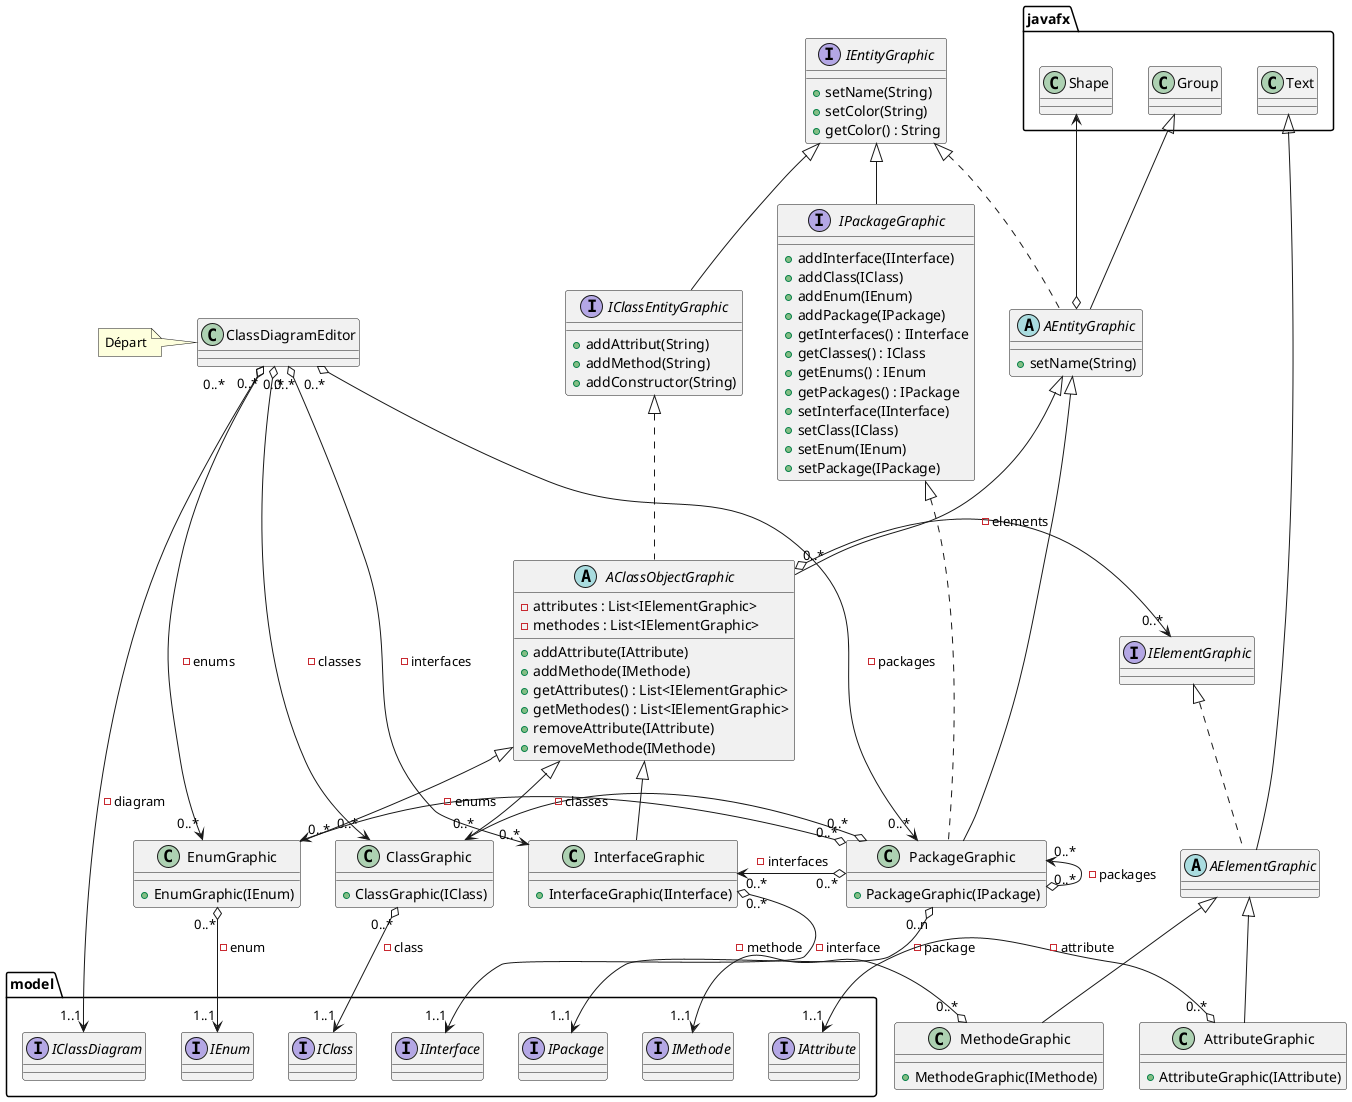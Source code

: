 @startuml


        class ClassDiagramEditor
        note left {
            Départ
        }
        interface IEntityGraphic
        class ClassGraphic
        class InterfaceGraphic
        class EnumGraphic
        abstract AClassObjectGraphic

        interface IPackageGraphic
        class PackageGraphic


        class AttributeGraphic
        class MethodeGraphic
    
    
    interface IClassEntityGraphic
    abstract AEntityGraphic
    interface IElementGraphic
    abstract AElementGraphic



package javafx {
    class Text
    class Shape
    class Group
}

package model {
    interface IAttribute
    interface IMethode
    interface IClassDiagram
    interface IClass
    interface IInterface
    interface IClass
    interface IEnum
    interface IPackage
}

'-----------------------------
'---------DEFINITIONS
'----------------------------- 

interface IClassEntityGraphic {
    + addAttribut(String)
    + addMethod(String)
    + addConstructor(String)
}

abstract AClassObjectGraphic {
    - attributes : List<IElementGraphic>
    - methodes : List<IElementGraphic>
    + addAttribute(IAttribute) 
    + addMethode(IMethode) 
    + getAttributes() : List<IElementGraphic>
    + getMethodes() : List<IElementGraphic>
    + removeAttribute(IAttribute)
    + removeMethode(IMethode)
}

class ClassGraphic {
    + ClassGraphic(IClass)
}

class InterfaceGraphic {
    + InterfaceGraphic(IInterface)
}

class EnumGraphic {
    + EnumGraphic(IEnum)
}

interface IPackageGraphic {
    + addInterface(IInterface)
    + addClass(IClass)
    + addEnum(IEnum)
    + addPackage(IPackage)
    + getInterfaces() : IInterface
    + getClasses() : IClass
    + getEnums() : IEnum
    + getPackages() : IPackage
    + setInterface(IInterface)
    + setClass(IClass)
    + setEnum(IEnum)
    + setPackage(IPackage)
}

interface IEntityGraphic {
     + setName(String)
     + setColor(String)
     + getColor() : String
}

abstract AEntityGraphic {
     + setName(String)
}

interface IElementGraphic {
     
}

class AttributeGraphic {
    + AttributeGraphic(IAttribute)
}

class MethodeGraphic {
    + MethodeGraphic(IMethode)
}


class PackageGraphic {
    + PackageGraphic(IPackage)
}

'-----------------------------
'---------RELATIONS
'-----------------------------

ClassDiagramEditor "0..*" o--> "1..1" IClassDiagram : -diagram

ClassDiagramEditor "0..*" o---> "0..*" ClassGraphic : -classes
ClassDiagramEditor "0..*" o---> "0..*" InterfaceGraphic : -interfaces
ClassDiagramEditor "0..*" o---> "0..*" EnumGraphic : -enums
ClassDiagramEditor "0..*" o---> "0..*" PackageGraphic : -packages

IEntityGraphic <|-- IClassEntityGraphic
IEntityGraphic <|.. AEntityGraphic
IClassEntityGraphic <|.. AClassObjectGraphic

IPackageGraphic <|.. PackageGraphic
IEntityGraphic <|-- IPackageGraphic
PackageGraphic "0..n" o--> "1..1" IPackage : -package

AEntityGraphic <|-- AClassObjectGraphic
AClassObjectGraphic <|-- ClassGraphic
AClassObjectGraphic <|-- InterfaceGraphic
AClassObjectGraphic <|-- EnumGraphic

InterfaceGraphic "0..*" o--> "1..1" IInterface : -interface
EnumGraphic "0..*" o--> "1..1" IEnum : -enum
ClassGraphic "0..*" o--> "1..1" IClass : -class
AEntityGraphic <|-- PackageGraphic
PackageGraphic "0..*" <-o "0..*" PackageGraphic : -packages

EnumGraphic "0..*" <-o "0..*" PackageGraphic : -enums
ClassGraphic "0..*" <-o "0..*" PackageGraphic : -classes
InterfaceGraphic "0..*" <-o "0..*" PackageGraphic : -interfaces

Group <|-- AEntityGraphic
Shape <--o AEntityGraphic
IElementGraphic "0..*" <-o "0..*" AClassObjectGraphic : -elements
IElementGraphic <|.. AElementGraphic
AElementGraphic <|-- AttributeGraphic
AElementGraphic <|-- MethodeGraphic
Text <|-- AElementGraphic

MethodeGraphic "0..*" o-> "1..1" IMethode : -methode
AttributeGraphic "0..*" o-> "1..1" IAttribute : -attribute

@enduml

